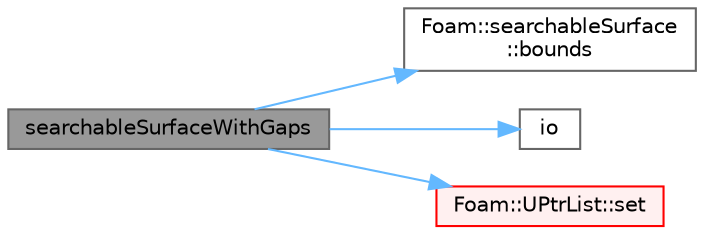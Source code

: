 digraph "searchableSurfaceWithGaps"
{
 // LATEX_PDF_SIZE
  bgcolor="transparent";
  edge [fontname=Helvetica,fontsize=10,labelfontname=Helvetica,labelfontsize=10];
  node [fontname=Helvetica,fontsize=10,shape=box,height=0.2,width=0.4];
  rankdir="LR";
  Node1 [id="Node000001",label="searchableSurfaceWithGaps",height=0.2,width=0.4,color="gray40", fillcolor="grey60", style="filled", fontcolor="black",tooltip=" "];
  Node1 -> Node2 [id="edge1_Node000001_Node000002",color="steelblue1",style="solid",tooltip=" "];
  Node2 [id="Node000002",label="Foam::searchableSurface\l::bounds",height=0.2,width=0.4,color="grey40", fillcolor="white", style="filled",URL="$classFoam_1_1searchableSurface.html#ae70dfcb5f6a2974d1c77ea6091120b89",tooltip=" "];
  Node1 -> Node3 [id="edge2_Node000001_Node000003",color="steelblue1",style="solid",tooltip=" "];
  Node3 [id="Node000003",label="io",height=0.2,width=0.4,color="grey40", fillcolor="white", style="filled",URL="$lagrangian_2reactingParcelFoam_2createMeshesPostProcess_8H.html#a5b4575252c9e475bd8784f80e445a82d",tooltip=" "];
  Node1 -> Node4 [id="edge3_Node000001_Node000004",color="steelblue1",style="solid",tooltip=" "];
  Node4 [id="Node000004",label="Foam::UPtrList::set",height=0.2,width=0.4,color="red", fillcolor="#FFF0F0", style="filled",URL="$classFoam_1_1UPtrList.html#a0e0a32f842b05e1d69f10292dc27198a",tooltip=" "];
}
